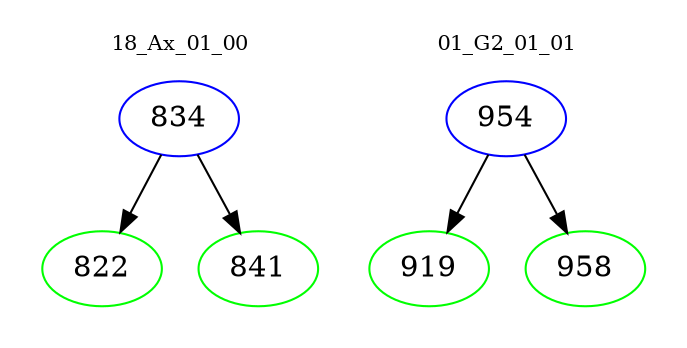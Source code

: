 digraph{
subgraph cluster_0 {
color = white
label = "18_Ax_01_00";
fontsize=10;
T0_834 [label="834", color="blue"]
T0_834 -> T0_822 [color="black"]
T0_822 [label="822", color="green"]
T0_834 -> T0_841 [color="black"]
T0_841 [label="841", color="green"]
}
subgraph cluster_1 {
color = white
label = "01_G2_01_01";
fontsize=10;
T1_954 [label="954", color="blue"]
T1_954 -> T1_919 [color="black"]
T1_919 [label="919", color="green"]
T1_954 -> T1_958 [color="black"]
T1_958 [label="958", color="green"]
}
}
